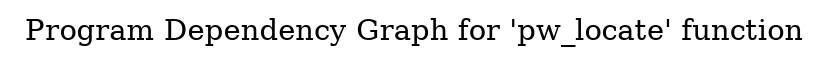 digraph "Program Dependency Graph for 'pw_locate' function" {
	label="Program Dependency Graph for 'pw_locate' function";
graph [ splines=true ]
}
